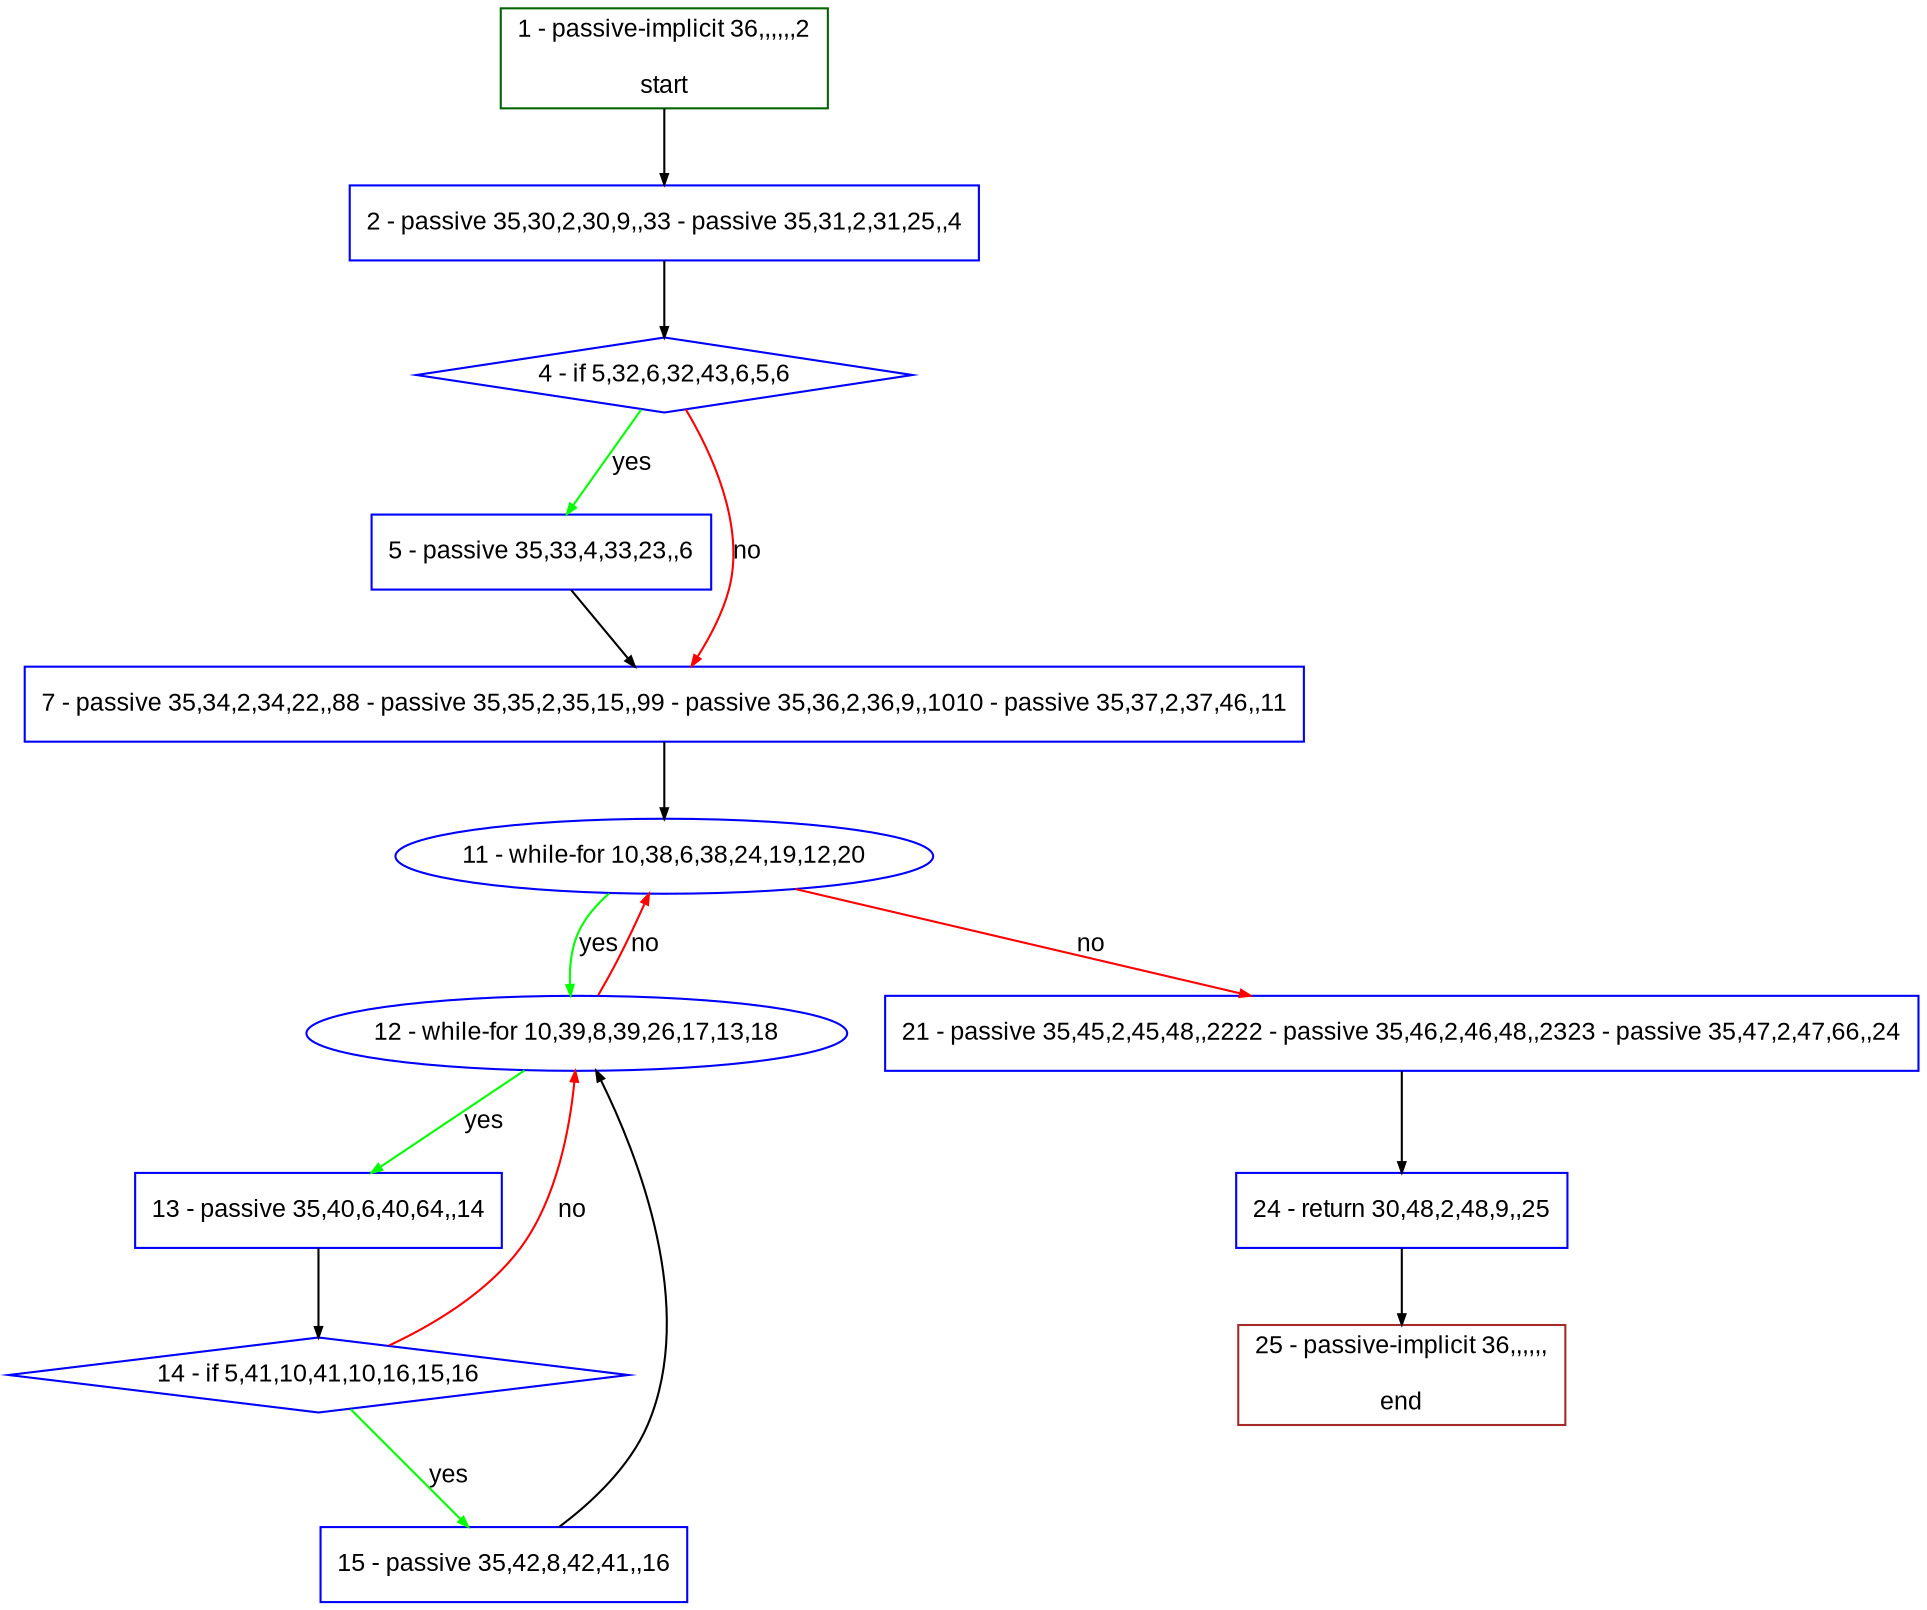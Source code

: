 digraph "" {
  graph [pack="true", label="", fontsize="12", packmode="clust", fontname="Arial", fillcolor="#FFFFCC", bgcolor="white", style="rounded,filled", compound="true"];
  node [node_initialized="no", label="", color="grey", fontsize="12", fillcolor="white", fontname="Arial", style="filled", shape="rectangle", compound="true", fixedsize="false"];
  edge [fontcolor="black", arrowhead="normal", arrowtail="none", arrowsize="0.5", ltail="", label="", color="black", fontsize="12", lhead="", fontname="Arial", dir="forward", compound="true"];
  __N1 [label="2 - passive 35,30,2,30,9,,33 - passive 35,31,2,31,25,,4", color="#0000ff", fillcolor="#ffffff", style="filled", shape="box"];
  __N2 [label="1 - passive-implicit 36,,,,,,2\n\nstart", color="#006400", fillcolor="#ffffff", style="filled", shape="box"];
  __N3 [label="4 - if 5,32,6,32,43,6,5,6", color="#0000ff", fillcolor="#ffffff", style="filled", shape="diamond"];
  __N4 [label="5 - passive 35,33,4,33,23,,6", color="#0000ff", fillcolor="#ffffff", style="filled", shape="box"];
  __N5 [label="7 - passive 35,34,2,34,22,,88 - passive 35,35,2,35,15,,99 - passive 35,36,2,36,9,,1010 - passive 35,37,2,37,46,,11", color="#0000ff", fillcolor="#ffffff", style="filled", shape="box"];
  __N6 [label="11 - while-for 10,38,6,38,24,19,12,20", color="#0000ff", fillcolor="#ffffff", style="filled", shape="oval"];
  __N7 [label="12 - while-for 10,39,8,39,26,17,13,18", color="#0000ff", fillcolor="#ffffff", style="filled", shape="oval"];
  __N8 [label="21 - passive 35,45,2,45,48,,2222 - passive 35,46,2,46,48,,2323 - passive 35,47,2,47,66,,24", color="#0000ff", fillcolor="#ffffff", style="filled", shape="box"];
  __N9 [label="13 - passive 35,40,6,40,64,,14", color="#0000ff", fillcolor="#ffffff", style="filled", shape="box"];
  __N10 [label="14 - if 5,41,10,41,10,16,15,16", color="#0000ff", fillcolor="#ffffff", style="filled", shape="diamond"];
  __N11 [label="15 - passive 35,42,8,42,41,,16", color="#0000ff", fillcolor="#ffffff", style="filled", shape="box"];
  __N12 [label="24 - return 30,48,2,48,9,,25", color="#0000ff", fillcolor="#ffffff", style="filled", shape="box"];
  __N13 [label="25 - passive-implicit 36,,,,,,\n\nend", color="#a52a2a", fillcolor="#ffffff", style="filled", shape="box"];
  __N2 -> __N1 [arrowhead="normal", arrowtail="none", color="#000000", label="", dir="forward"];
  __N1 -> __N3 [arrowhead="normal", arrowtail="none", color="#000000", label="", dir="forward"];
  __N3 -> __N4 [arrowhead="normal", arrowtail="none", color="#00ff00", label="yes", dir="forward"];
  __N3 -> __N5 [arrowhead="normal", arrowtail="none", color="#ff0000", label="no", dir="forward"];
  __N4 -> __N5 [arrowhead="normal", arrowtail="none", color="#000000", label="", dir="forward"];
  __N5 -> __N6 [arrowhead="normal", arrowtail="none", color="#000000", label="", dir="forward"];
  __N6 -> __N7 [arrowhead="normal", arrowtail="none", color="#00ff00", label="yes", dir="forward"];
  __N7 -> __N6 [arrowhead="normal", arrowtail="none", color="#ff0000", label="no", dir="forward"];
  __N6 -> __N8 [arrowhead="normal", arrowtail="none", color="#ff0000", label="no", dir="forward"];
  __N7 -> __N9 [arrowhead="normal", arrowtail="none", color="#00ff00", label="yes", dir="forward"];
  __N9 -> __N10 [arrowhead="normal", arrowtail="none", color="#000000", label="", dir="forward"];
  __N10 -> __N7 [arrowhead="normal", arrowtail="none", color="#ff0000", label="no", dir="forward"];
  __N10 -> __N11 [arrowhead="normal", arrowtail="none", color="#00ff00", label="yes", dir="forward"];
  __N11 -> __N7 [arrowhead="normal", arrowtail="none", color="#000000", label="", dir="forward"];
  __N8 -> __N12 [arrowhead="normal", arrowtail="none", color="#000000", label="", dir="forward"];
  __N12 -> __N13 [arrowhead="normal", arrowtail="none", color="#000000", label="", dir="forward"];
}
